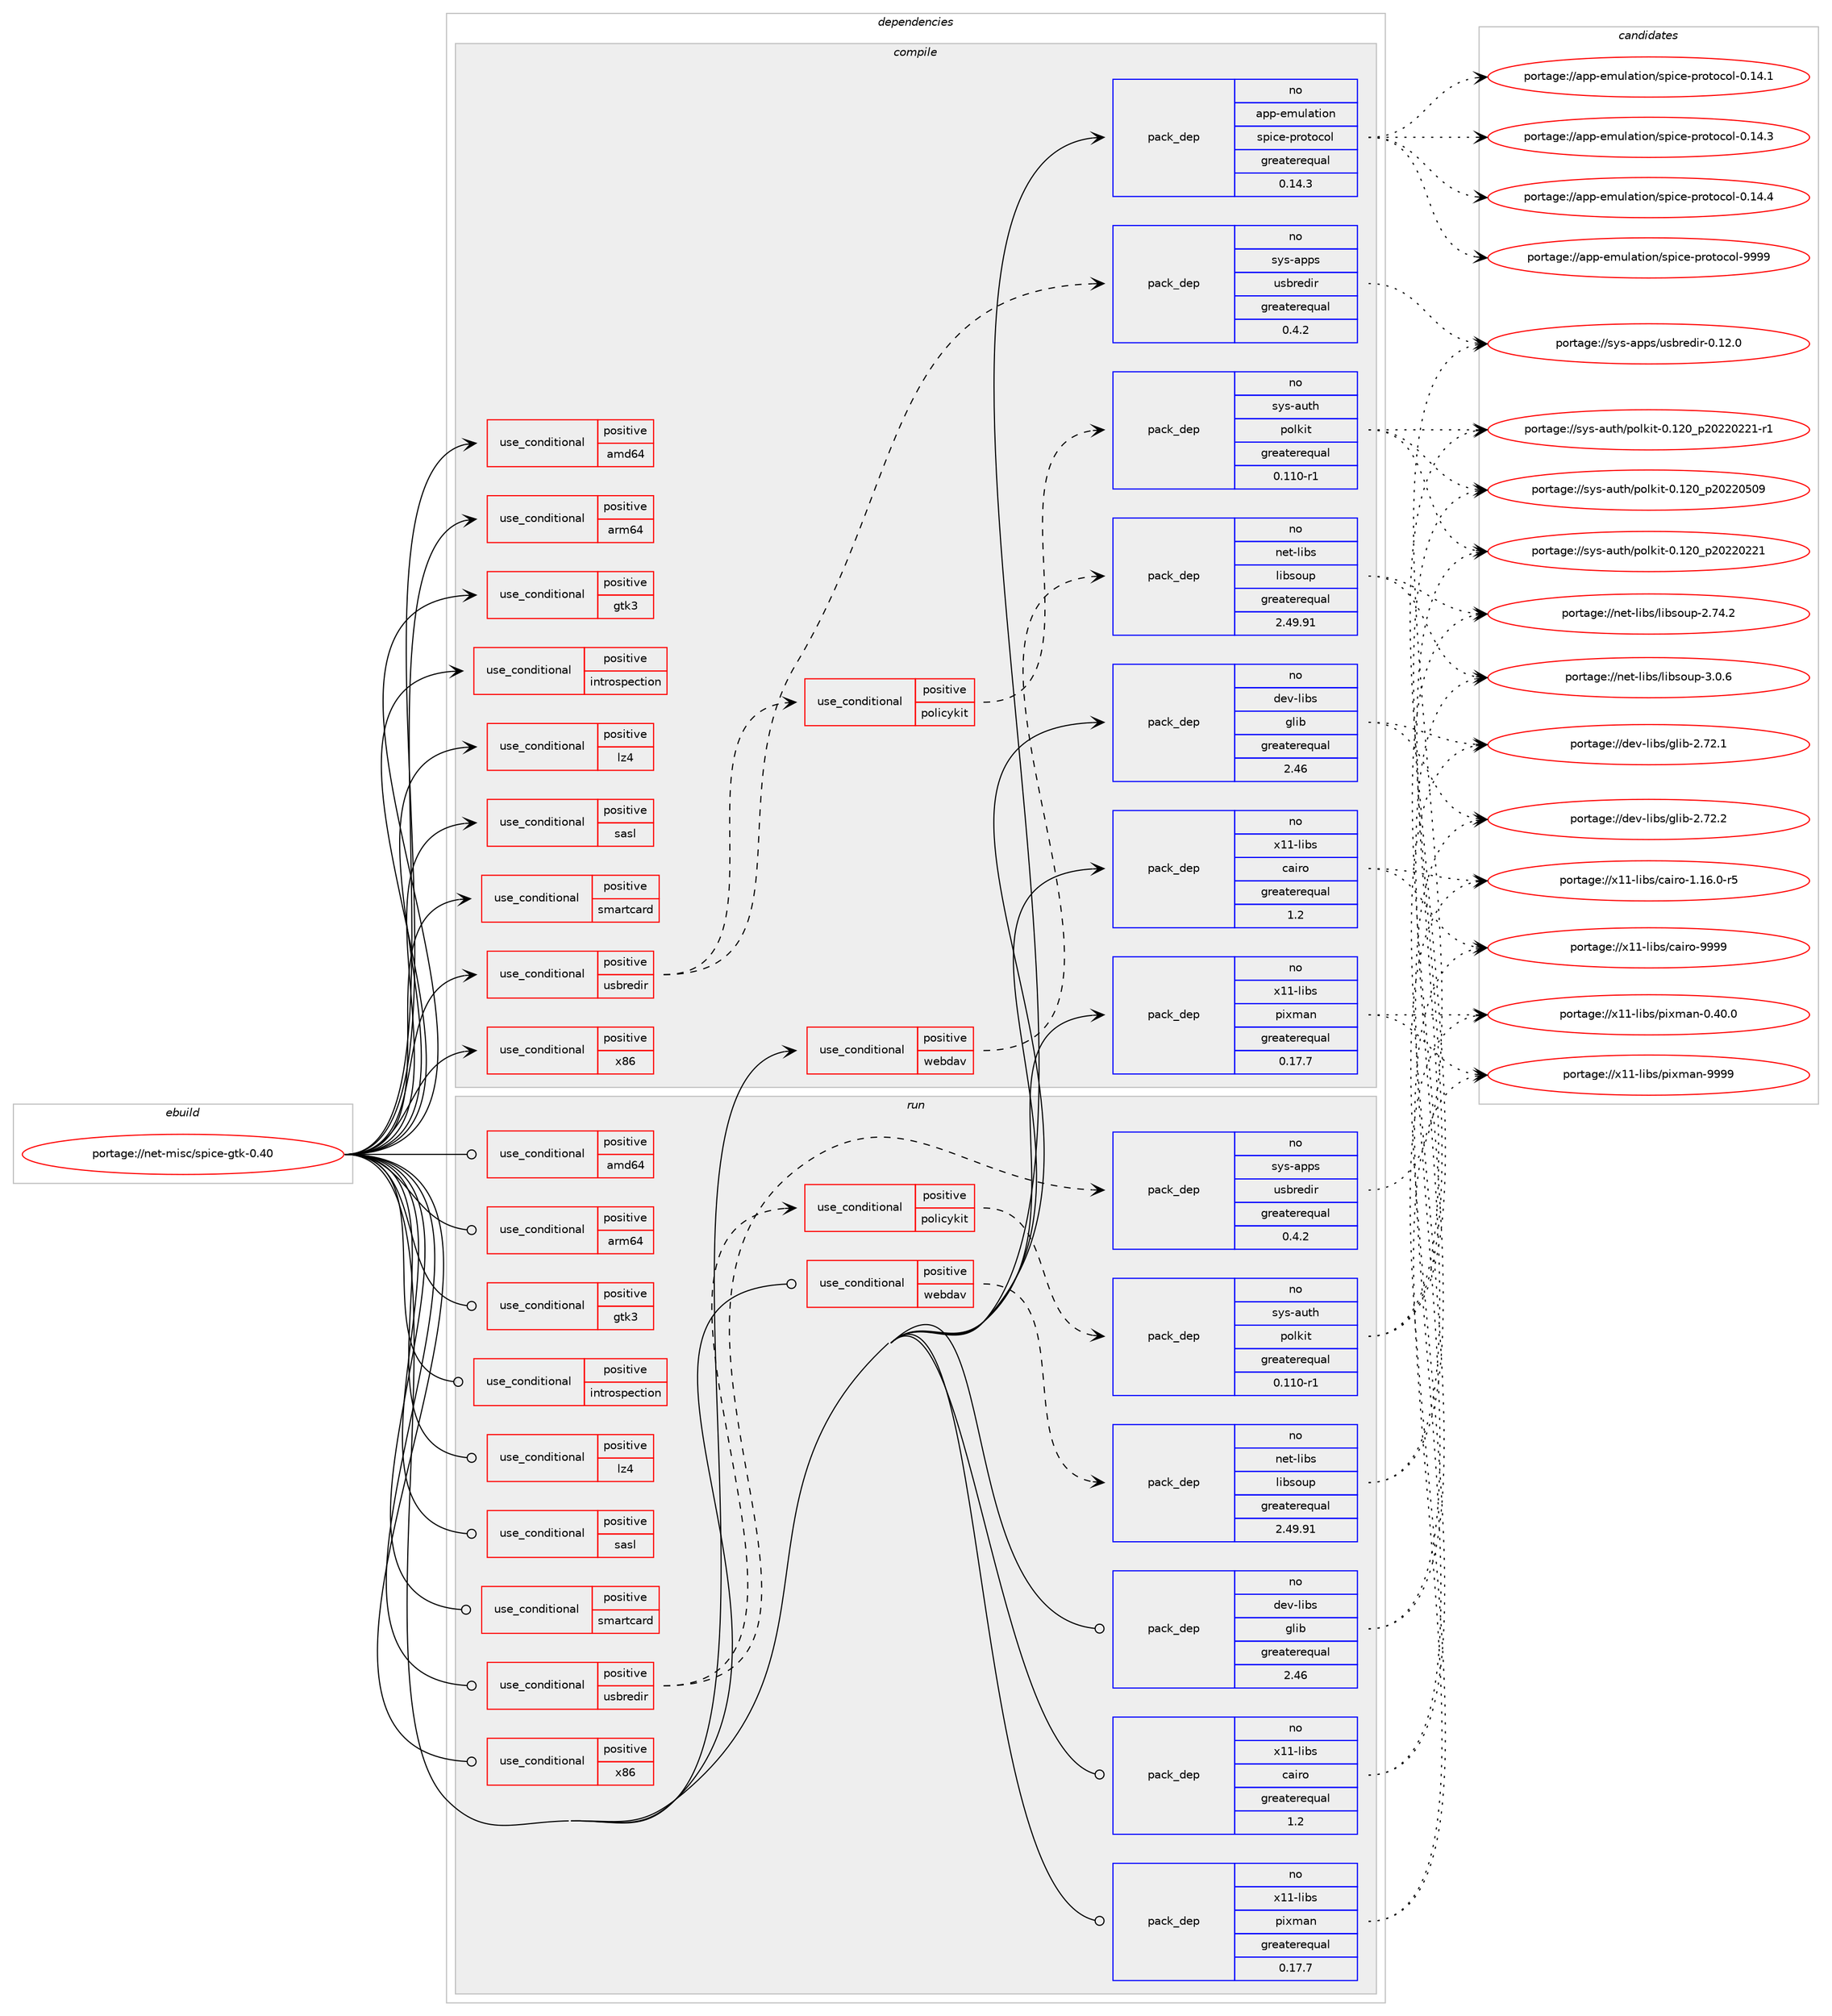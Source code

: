 digraph prolog {

# *************
# Graph options
# *************

newrank=true;
concentrate=true;
compound=true;
graph [rankdir=LR,fontname=Helvetica,fontsize=10,ranksep=1.5];#, ranksep=2.5, nodesep=0.2];
edge  [arrowhead=vee];
node  [fontname=Helvetica,fontsize=10];

# **********
# The ebuild
# **********

subgraph cluster_leftcol {
color=gray;
rank=same;
label=<<i>ebuild</i>>;
id [label="portage://net-misc/spice-gtk-0.40", color=red, width=4, href="../net-misc/spice-gtk-0.40.svg"];
}

# ****************
# The dependencies
# ****************

subgraph cluster_midcol {
color=gray;
label=<<i>dependencies</i>>;
subgraph cluster_compile {
fillcolor="#eeeeee";
style=filled;
label=<<i>compile</i>>;
subgraph cond1615 {
dependency2318 [label=<<TABLE BORDER="0" CELLBORDER="1" CELLSPACING="0" CELLPADDING="4"><TR><TD ROWSPAN="3" CELLPADDING="10">use_conditional</TD></TR><TR><TD>positive</TD></TR><TR><TD>amd64</TD></TR></TABLE>>, shape=none, color=red];
# *** BEGIN UNKNOWN DEPENDENCY TYPE (TODO) ***
# dependency2318 -> package_dependency(portage://net-misc/spice-gtk-0.40,install,no,x11-libs,libva,none,[,,],any_same_slot,[])
# *** END UNKNOWN DEPENDENCY TYPE (TODO) ***

}
id:e -> dependency2318:w [weight=20,style="solid",arrowhead="vee"];
subgraph cond1616 {
dependency2319 [label=<<TABLE BORDER="0" CELLBORDER="1" CELLSPACING="0" CELLPADDING="4"><TR><TD ROWSPAN="3" CELLPADDING="10">use_conditional</TD></TR><TR><TD>positive</TD></TR><TR><TD>arm64</TD></TR></TABLE>>, shape=none, color=red];
# *** BEGIN UNKNOWN DEPENDENCY TYPE (TODO) ***
# dependency2319 -> package_dependency(portage://net-misc/spice-gtk-0.40,install,no,x11-libs,libva,none,[,,],any_same_slot,[])
# *** END UNKNOWN DEPENDENCY TYPE (TODO) ***

}
id:e -> dependency2319:w [weight=20,style="solid",arrowhead="vee"];
subgraph cond1617 {
dependency2320 [label=<<TABLE BORDER="0" CELLBORDER="1" CELLSPACING="0" CELLPADDING="4"><TR><TD ROWSPAN="3" CELLPADDING="10">use_conditional</TD></TR><TR><TD>positive</TD></TR><TR><TD>gtk3</TD></TR></TABLE>>, shape=none, color=red];
# *** BEGIN UNKNOWN DEPENDENCY TYPE (TODO) ***
# dependency2320 -> package_dependency(portage://net-misc/spice-gtk-0.40,install,no,x11-libs,gtk+,none,[,,],[slot(3)],[use(optenable(introspection),none)])
# *** END UNKNOWN DEPENDENCY TYPE (TODO) ***

}
id:e -> dependency2320:w [weight=20,style="solid",arrowhead="vee"];
subgraph cond1618 {
dependency2321 [label=<<TABLE BORDER="0" CELLBORDER="1" CELLSPACING="0" CELLPADDING="4"><TR><TD ROWSPAN="3" CELLPADDING="10">use_conditional</TD></TR><TR><TD>positive</TD></TR><TR><TD>introspection</TD></TR></TABLE>>, shape=none, color=red];
# *** BEGIN UNKNOWN DEPENDENCY TYPE (TODO) ***
# dependency2321 -> package_dependency(portage://net-misc/spice-gtk-0.40,install,no,dev-libs,gobject-introspection,none,[,,],[],[])
# *** END UNKNOWN DEPENDENCY TYPE (TODO) ***

}
id:e -> dependency2321:w [weight=20,style="solid",arrowhead="vee"];
subgraph cond1619 {
dependency2322 [label=<<TABLE BORDER="0" CELLBORDER="1" CELLSPACING="0" CELLPADDING="4"><TR><TD ROWSPAN="3" CELLPADDING="10">use_conditional</TD></TR><TR><TD>positive</TD></TR><TR><TD>lz4</TD></TR></TABLE>>, shape=none, color=red];
# *** BEGIN UNKNOWN DEPENDENCY TYPE (TODO) ***
# dependency2322 -> package_dependency(portage://net-misc/spice-gtk-0.40,install,no,app-arch,lz4,none,[,,],[],[])
# *** END UNKNOWN DEPENDENCY TYPE (TODO) ***

}
id:e -> dependency2322:w [weight=20,style="solid",arrowhead="vee"];
subgraph cond1620 {
dependency2323 [label=<<TABLE BORDER="0" CELLBORDER="1" CELLSPACING="0" CELLPADDING="4"><TR><TD ROWSPAN="3" CELLPADDING="10">use_conditional</TD></TR><TR><TD>positive</TD></TR><TR><TD>sasl</TD></TR></TABLE>>, shape=none, color=red];
# *** BEGIN UNKNOWN DEPENDENCY TYPE (TODO) ***
# dependency2323 -> package_dependency(portage://net-misc/spice-gtk-0.40,install,no,dev-libs,cyrus-sasl,none,[,,],[],[])
# *** END UNKNOWN DEPENDENCY TYPE (TODO) ***

}
id:e -> dependency2323:w [weight=20,style="solid",arrowhead="vee"];
subgraph cond1621 {
dependency2324 [label=<<TABLE BORDER="0" CELLBORDER="1" CELLSPACING="0" CELLPADDING="4"><TR><TD ROWSPAN="3" CELLPADDING="10">use_conditional</TD></TR><TR><TD>positive</TD></TR><TR><TD>smartcard</TD></TR></TABLE>>, shape=none, color=red];
# *** BEGIN UNKNOWN DEPENDENCY TYPE (TODO) ***
# dependency2324 -> package_dependency(portage://net-misc/spice-gtk-0.40,install,no,app-emulation,qemu,none,[,,],[],[use(enable(smartcard),none)])
# *** END UNKNOWN DEPENDENCY TYPE (TODO) ***

}
id:e -> dependency2324:w [weight=20,style="solid",arrowhead="vee"];
subgraph cond1622 {
dependency2325 [label=<<TABLE BORDER="0" CELLBORDER="1" CELLSPACING="0" CELLPADDING="4"><TR><TD ROWSPAN="3" CELLPADDING="10">use_conditional</TD></TR><TR><TD>positive</TD></TR><TR><TD>usbredir</TD></TR></TABLE>>, shape=none, color=red];
# *** BEGIN UNKNOWN DEPENDENCY TYPE (TODO) ***
# dependency2325 -> package_dependency(portage://net-misc/spice-gtk-0.40,install,no,sys-apps,hwdata,none,[,,],[],[])
# *** END UNKNOWN DEPENDENCY TYPE (TODO) ***

subgraph pack694 {
dependency2326 [label=<<TABLE BORDER="0" CELLBORDER="1" CELLSPACING="0" CELLPADDING="4" WIDTH="220"><TR><TD ROWSPAN="6" CELLPADDING="30">pack_dep</TD></TR><TR><TD WIDTH="110">no</TD></TR><TR><TD>sys-apps</TD></TR><TR><TD>usbredir</TD></TR><TR><TD>greaterequal</TD></TR><TR><TD>0.4.2</TD></TR></TABLE>>, shape=none, color=blue];
}
dependency2325:e -> dependency2326:w [weight=20,style="dashed",arrowhead="vee"];
# *** BEGIN UNKNOWN DEPENDENCY TYPE (TODO) ***
# dependency2325 -> package_dependency(portage://net-misc/spice-gtk-0.40,install,no,virtual,libusb,none,[,,],[slot(1)],[])
# *** END UNKNOWN DEPENDENCY TYPE (TODO) ***

subgraph cond1623 {
dependency2327 [label=<<TABLE BORDER="0" CELLBORDER="1" CELLSPACING="0" CELLPADDING="4"><TR><TD ROWSPAN="3" CELLPADDING="10">use_conditional</TD></TR><TR><TD>positive</TD></TR><TR><TD>policykit</TD></TR></TABLE>>, shape=none, color=red];
# *** BEGIN UNKNOWN DEPENDENCY TYPE (TODO) ***
# dependency2327 -> package_dependency(portage://net-misc/spice-gtk-0.40,install,no,sys-apps,acl,none,[,,],[],[])
# *** END UNKNOWN DEPENDENCY TYPE (TODO) ***

subgraph pack695 {
dependency2328 [label=<<TABLE BORDER="0" CELLBORDER="1" CELLSPACING="0" CELLPADDING="4" WIDTH="220"><TR><TD ROWSPAN="6" CELLPADDING="30">pack_dep</TD></TR><TR><TD WIDTH="110">no</TD></TR><TR><TD>sys-auth</TD></TR><TR><TD>polkit</TD></TR><TR><TD>greaterequal</TD></TR><TR><TD>0.110-r1</TD></TR></TABLE>>, shape=none, color=blue];
}
dependency2327:e -> dependency2328:w [weight=20,style="dashed",arrowhead="vee"];
}
dependency2325:e -> dependency2327:w [weight=20,style="dashed",arrowhead="vee"];
}
id:e -> dependency2325:w [weight=20,style="solid",arrowhead="vee"];
subgraph cond1624 {
dependency2329 [label=<<TABLE BORDER="0" CELLBORDER="1" CELLSPACING="0" CELLPADDING="4"><TR><TD ROWSPAN="3" CELLPADDING="10">use_conditional</TD></TR><TR><TD>positive</TD></TR><TR><TD>webdav</TD></TR></TABLE>>, shape=none, color=red];
# *** BEGIN UNKNOWN DEPENDENCY TYPE (TODO) ***
# dependency2329 -> package_dependency(portage://net-misc/spice-gtk-0.40,install,no,net-libs,phodav,none,[,,],[slot(2.0)],[])
# *** END UNKNOWN DEPENDENCY TYPE (TODO) ***

subgraph pack696 {
dependency2330 [label=<<TABLE BORDER="0" CELLBORDER="1" CELLSPACING="0" CELLPADDING="4" WIDTH="220"><TR><TD ROWSPAN="6" CELLPADDING="30">pack_dep</TD></TR><TR><TD WIDTH="110">no</TD></TR><TR><TD>net-libs</TD></TR><TR><TD>libsoup</TD></TR><TR><TD>greaterequal</TD></TR><TR><TD>2.49.91</TD></TR></TABLE>>, shape=none, color=blue];
}
dependency2329:e -> dependency2330:w [weight=20,style="dashed",arrowhead="vee"];
}
id:e -> dependency2329:w [weight=20,style="solid",arrowhead="vee"];
subgraph cond1625 {
dependency2331 [label=<<TABLE BORDER="0" CELLBORDER="1" CELLSPACING="0" CELLPADDING="4"><TR><TD ROWSPAN="3" CELLPADDING="10">use_conditional</TD></TR><TR><TD>positive</TD></TR><TR><TD>x86</TD></TR></TABLE>>, shape=none, color=red];
# *** BEGIN UNKNOWN DEPENDENCY TYPE (TODO) ***
# dependency2331 -> package_dependency(portage://net-misc/spice-gtk-0.40,install,no,x11-libs,libva,none,[,,],any_same_slot,[])
# *** END UNKNOWN DEPENDENCY TYPE (TODO) ***

}
id:e -> dependency2331:w [weight=20,style="solid",arrowhead="vee"];
subgraph pack697 {
dependency2332 [label=<<TABLE BORDER="0" CELLBORDER="1" CELLSPACING="0" CELLPADDING="4" WIDTH="220"><TR><TD ROWSPAN="6" CELLPADDING="30">pack_dep</TD></TR><TR><TD WIDTH="110">no</TD></TR><TR><TD>app-emulation</TD></TR><TR><TD>spice-protocol</TD></TR><TR><TD>greaterequal</TD></TR><TR><TD>0.14.3</TD></TR></TABLE>>, shape=none, color=blue];
}
id:e -> dependency2332:w [weight=20,style="solid",arrowhead="vee"];
subgraph pack698 {
dependency2333 [label=<<TABLE BORDER="0" CELLBORDER="1" CELLSPACING="0" CELLPADDING="4" WIDTH="220"><TR><TD ROWSPAN="6" CELLPADDING="30">pack_dep</TD></TR><TR><TD WIDTH="110">no</TD></TR><TR><TD>dev-libs</TD></TR><TR><TD>glib</TD></TR><TR><TD>greaterequal</TD></TR><TR><TD>2.46</TD></TR></TABLE>>, shape=none, color=blue];
}
id:e -> dependency2333:w [weight=20,style="solid",arrowhead="vee"];
# *** BEGIN UNKNOWN DEPENDENCY TYPE (TODO) ***
# id -> package_dependency(portage://net-misc/spice-gtk-0.40,install,no,dev-libs,json-glib,none,[,,],[slot(0),equal],[])
# *** END UNKNOWN DEPENDENCY TYPE (TODO) ***

# *** BEGIN UNKNOWN DEPENDENCY TYPE (TODO) ***
# id -> package_dependency(portage://net-misc/spice-gtk-0.40,install,no,dev-libs,openssl,none,[,,],any_same_slot,[])
# *** END UNKNOWN DEPENDENCY TYPE (TODO) ***

# *** BEGIN UNKNOWN DEPENDENCY TYPE (TODO) ***
# id -> package_dependency(portage://net-misc/spice-gtk-0.40,install,no,media-libs,gst-plugins-base,none,[,,],[slot(1.0)],[])
# *** END UNKNOWN DEPENDENCY TYPE (TODO) ***

# *** BEGIN UNKNOWN DEPENDENCY TYPE (TODO) ***
# id -> package_dependency(portage://net-misc/spice-gtk-0.40,install,no,media-libs,gst-plugins-good,none,[,,],[slot(1.0)],[])
# *** END UNKNOWN DEPENDENCY TYPE (TODO) ***

# *** BEGIN UNKNOWN DEPENDENCY TYPE (TODO) ***
# id -> package_dependency(portage://net-misc/spice-gtk-0.40,install,no,media-libs,gstreamer,none,[,,],[slot(1.0)],[use(optenable(introspection),none)])
# *** END UNKNOWN DEPENDENCY TYPE (TODO) ***

# *** BEGIN UNKNOWN DEPENDENCY TYPE (TODO) ***
# id -> package_dependency(portage://net-misc/spice-gtk-0.40,install,no,media-libs,libjpeg-turbo,none,[,,],any_same_slot,[])
# *** END UNKNOWN DEPENDENCY TYPE (TODO) ***

# *** BEGIN UNKNOWN DEPENDENCY TYPE (TODO) ***
# id -> package_dependency(portage://net-misc/spice-gtk-0.40,install,no,media-libs,opus,none,[,,],[],[])
# *** END UNKNOWN DEPENDENCY TYPE (TODO) ***

# *** BEGIN UNKNOWN DEPENDENCY TYPE (TODO) ***
# id -> package_dependency(portage://net-misc/spice-gtk-0.40,install,no,sys-libs,zlib,none,[,,],[],[])
# *** END UNKNOWN DEPENDENCY TYPE (TODO) ***

subgraph pack699 {
dependency2334 [label=<<TABLE BORDER="0" CELLBORDER="1" CELLSPACING="0" CELLPADDING="4" WIDTH="220"><TR><TD ROWSPAN="6" CELLPADDING="30">pack_dep</TD></TR><TR><TD WIDTH="110">no</TD></TR><TR><TD>x11-libs</TD></TR><TR><TD>cairo</TD></TR><TR><TD>greaterequal</TD></TR><TR><TD>1.2</TD></TR></TABLE>>, shape=none, color=blue];
}
id:e -> dependency2334:w [weight=20,style="solid",arrowhead="vee"];
# *** BEGIN UNKNOWN DEPENDENCY TYPE (TODO) ***
# id -> package_dependency(portage://net-misc/spice-gtk-0.40,install,no,x11-libs,libX11,none,[,,],[],[])
# *** END UNKNOWN DEPENDENCY TYPE (TODO) ***

subgraph pack700 {
dependency2335 [label=<<TABLE BORDER="0" CELLBORDER="1" CELLSPACING="0" CELLPADDING="4" WIDTH="220"><TR><TD ROWSPAN="6" CELLPADDING="30">pack_dep</TD></TR><TR><TD WIDTH="110">no</TD></TR><TR><TD>x11-libs</TD></TR><TR><TD>pixman</TD></TR><TR><TD>greaterequal</TD></TR><TR><TD>0.17.7</TD></TR></TABLE>>, shape=none, color=blue];
}
id:e -> dependency2335:w [weight=20,style="solid",arrowhead="vee"];
}
subgraph cluster_compileandrun {
fillcolor="#eeeeee";
style=filled;
label=<<i>compile and run</i>>;
}
subgraph cluster_run {
fillcolor="#eeeeee";
style=filled;
label=<<i>run</i>>;
subgraph cond1626 {
dependency2336 [label=<<TABLE BORDER="0" CELLBORDER="1" CELLSPACING="0" CELLPADDING="4"><TR><TD ROWSPAN="3" CELLPADDING="10">use_conditional</TD></TR><TR><TD>positive</TD></TR><TR><TD>amd64</TD></TR></TABLE>>, shape=none, color=red];
# *** BEGIN UNKNOWN DEPENDENCY TYPE (TODO) ***
# dependency2336 -> package_dependency(portage://net-misc/spice-gtk-0.40,run,no,x11-libs,libva,none,[,,],any_same_slot,[])
# *** END UNKNOWN DEPENDENCY TYPE (TODO) ***

}
id:e -> dependency2336:w [weight=20,style="solid",arrowhead="odot"];
subgraph cond1627 {
dependency2337 [label=<<TABLE BORDER="0" CELLBORDER="1" CELLSPACING="0" CELLPADDING="4"><TR><TD ROWSPAN="3" CELLPADDING="10">use_conditional</TD></TR><TR><TD>positive</TD></TR><TR><TD>arm64</TD></TR></TABLE>>, shape=none, color=red];
# *** BEGIN UNKNOWN DEPENDENCY TYPE (TODO) ***
# dependency2337 -> package_dependency(portage://net-misc/spice-gtk-0.40,run,no,x11-libs,libva,none,[,,],any_same_slot,[])
# *** END UNKNOWN DEPENDENCY TYPE (TODO) ***

}
id:e -> dependency2337:w [weight=20,style="solid",arrowhead="odot"];
subgraph cond1628 {
dependency2338 [label=<<TABLE BORDER="0" CELLBORDER="1" CELLSPACING="0" CELLPADDING="4"><TR><TD ROWSPAN="3" CELLPADDING="10">use_conditional</TD></TR><TR><TD>positive</TD></TR><TR><TD>gtk3</TD></TR></TABLE>>, shape=none, color=red];
# *** BEGIN UNKNOWN DEPENDENCY TYPE (TODO) ***
# dependency2338 -> package_dependency(portage://net-misc/spice-gtk-0.40,run,no,x11-libs,gtk+,none,[,,],[slot(3)],[use(optenable(introspection),none)])
# *** END UNKNOWN DEPENDENCY TYPE (TODO) ***

}
id:e -> dependency2338:w [weight=20,style="solid",arrowhead="odot"];
subgraph cond1629 {
dependency2339 [label=<<TABLE BORDER="0" CELLBORDER="1" CELLSPACING="0" CELLPADDING="4"><TR><TD ROWSPAN="3" CELLPADDING="10">use_conditional</TD></TR><TR><TD>positive</TD></TR><TR><TD>introspection</TD></TR></TABLE>>, shape=none, color=red];
# *** BEGIN UNKNOWN DEPENDENCY TYPE (TODO) ***
# dependency2339 -> package_dependency(portage://net-misc/spice-gtk-0.40,run,no,dev-libs,gobject-introspection,none,[,,],[],[])
# *** END UNKNOWN DEPENDENCY TYPE (TODO) ***

}
id:e -> dependency2339:w [weight=20,style="solid",arrowhead="odot"];
subgraph cond1630 {
dependency2340 [label=<<TABLE BORDER="0" CELLBORDER="1" CELLSPACING="0" CELLPADDING="4"><TR><TD ROWSPAN="3" CELLPADDING="10">use_conditional</TD></TR><TR><TD>positive</TD></TR><TR><TD>lz4</TD></TR></TABLE>>, shape=none, color=red];
# *** BEGIN UNKNOWN DEPENDENCY TYPE (TODO) ***
# dependency2340 -> package_dependency(portage://net-misc/spice-gtk-0.40,run,no,app-arch,lz4,none,[,,],[],[])
# *** END UNKNOWN DEPENDENCY TYPE (TODO) ***

}
id:e -> dependency2340:w [weight=20,style="solid",arrowhead="odot"];
subgraph cond1631 {
dependency2341 [label=<<TABLE BORDER="0" CELLBORDER="1" CELLSPACING="0" CELLPADDING="4"><TR><TD ROWSPAN="3" CELLPADDING="10">use_conditional</TD></TR><TR><TD>positive</TD></TR><TR><TD>sasl</TD></TR></TABLE>>, shape=none, color=red];
# *** BEGIN UNKNOWN DEPENDENCY TYPE (TODO) ***
# dependency2341 -> package_dependency(portage://net-misc/spice-gtk-0.40,run,no,dev-libs,cyrus-sasl,none,[,,],[],[])
# *** END UNKNOWN DEPENDENCY TYPE (TODO) ***

}
id:e -> dependency2341:w [weight=20,style="solid",arrowhead="odot"];
subgraph cond1632 {
dependency2342 [label=<<TABLE BORDER="0" CELLBORDER="1" CELLSPACING="0" CELLPADDING="4"><TR><TD ROWSPAN="3" CELLPADDING="10">use_conditional</TD></TR><TR><TD>positive</TD></TR><TR><TD>smartcard</TD></TR></TABLE>>, shape=none, color=red];
# *** BEGIN UNKNOWN DEPENDENCY TYPE (TODO) ***
# dependency2342 -> package_dependency(portage://net-misc/spice-gtk-0.40,run,no,app-emulation,qemu,none,[,,],[],[use(enable(smartcard),none)])
# *** END UNKNOWN DEPENDENCY TYPE (TODO) ***

}
id:e -> dependency2342:w [weight=20,style="solid",arrowhead="odot"];
subgraph cond1633 {
dependency2343 [label=<<TABLE BORDER="0" CELLBORDER="1" CELLSPACING="0" CELLPADDING="4"><TR><TD ROWSPAN="3" CELLPADDING="10">use_conditional</TD></TR><TR><TD>positive</TD></TR><TR><TD>usbredir</TD></TR></TABLE>>, shape=none, color=red];
# *** BEGIN UNKNOWN DEPENDENCY TYPE (TODO) ***
# dependency2343 -> package_dependency(portage://net-misc/spice-gtk-0.40,run,no,sys-apps,hwdata,none,[,,],[],[])
# *** END UNKNOWN DEPENDENCY TYPE (TODO) ***

subgraph pack701 {
dependency2344 [label=<<TABLE BORDER="0" CELLBORDER="1" CELLSPACING="0" CELLPADDING="4" WIDTH="220"><TR><TD ROWSPAN="6" CELLPADDING="30">pack_dep</TD></TR><TR><TD WIDTH="110">no</TD></TR><TR><TD>sys-apps</TD></TR><TR><TD>usbredir</TD></TR><TR><TD>greaterequal</TD></TR><TR><TD>0.4.2</TD></TR></TABLE>>, shape=none, color=blue];
}
dependency2343:e -> dependency2344:w [weight=20,style="dashed",arrowhead="vee"];
# *** BEGIN UNKNOWN DEPENDENCY TYPE (TODO) ***
# dependency2343 -> package_dependency(portage://net-misc/spice-gtk-0.40,run,no,virtual,libusb,none,[,,],[slot(1)],[])
# *** END UNKNOWN DEPENDENCY TYPE (TODO) ***

subgraph cond1634 {
dependency2345 [label=<<TABLE BORDER="0" CELLBORDER="1" CELLSPACING="0" CELLPADDING="4"><TR><TD ROWSPAN="3" CELLPADDING="10">use_conditional</TD></TR><TR><TD>positive</TD></TR><TR><TD>policykit</TD></TR></TABLE>>, shape=none, color=red];
# *** BEGIN UNKNOWN DEPENDENCY TYPE (TODO) ***
# dependency2345 -> package_dependency(portage://net-misc/spice-gtk-0.40,run,no,sys-apps,acl,none,[,,],[],[])
# *** END UNKNOWN DEPENDENCY TYPE (TODO) ***

subgraph pack702 {
dependency2346 [label=<<TABLE BORDER="0" CELLBORDER="1" CELLSPACING="0" CELLPADDING="4" WIDTH="220"><TR><TD ROWSPAN="6" CELLPADDING="30">pack_dep</TD></TR><TR><TD WIDTH="110">no</TD></TR><TR><TD>sys-auth</TD></TR><TR><TD>polkit</TD></TR><TR><TD>greaterequal</TD></TR><TR><TD>0.110-r1</TD></TR></TABLE>>, shape=none, color=blue];
}
dependency2345:e -> dependency2346:w [weight=20,style="dashed",arrowhead="vee"];
}
dependency2343:e -> dependency2345:w [weight=20,style="dashed",arrowhead="vee"];
}
id:e -> dependency2343:w [weight=20,style="solid",arrowhead="odot"];
subgraph cond1635 {
dependency2347 [label=<<TABLE BORDER="0" CELLBORDER="1" CELLSPACING="0" CELLPADDING="4"><TR><TD ROWSPAN="3" CELLPADDING="10">use_conditional</TD></TR><TR><TD>positive</TD></TR><TR><TD>webdav</TD></TR></TABLE>>, shape=none, color=red];
# *** BEGIN UNKNOWN DEPENDENCY TYPE (TODO) ***
# dependency2347 -> package_dependency(portage://net-misc/spice-gtk-0.40,run,no,net-libs,phodav,none,[,,],[slot(2.0)],[])
# *** END UNKNOWN DEPENDENCY TYPE (TODO) ***

subgraph pack703 {
dependency2348 [label=<<TABLE BORDER="0" CELLBORDER="1" CELLSPACING="0" CELLPADDING="4" WIDTH="220"><TR><TD ROWSPAN="6" CELLPADDING="30">pack_dep</TD></TR><TR><TD WIDTH="110">no</TD></TR><TR><TD>net-libs</TD></TR><TR><TD>libsoup</TD></TR><TR><TD>greaterequal</TD></TR><TR><TD>2.49.91</TD></TR></TABLE>>, shape=none, color=blue];
}
dependency2347:e -> dependency2348:w [weight=20,style="dashed",arrowhead="vee"];
}
id:e -> dependency2347:w [weight=20,style="solid",arrowhead="odot"];
subgraph cond1636 {
dependency2349 [label=<<TABLE BORDER="0" CELLBORDER="1" CELLSPACING="0" CELLPADDING="4"><TR><TD ROWSPAN="3" CELLPADDING="10">use_conditional</TD></TR><TR><TD>positive</TD></TR><TR><TD>x86</TD></TR></TABLE>>, shape=none, color=red];
# *** BEGIN UNKNOWN DEPENDENCY TYPE (TODO) ***
# dependency2349 -> package_dependency(portage://net-misc/spice-gtk-0.40,run,no,x11-libs,libva,none,[,,],any_same_slot,[])
# *** END UNKNOWN DEPENDENCY TYPE (TODO) ***

}
id:e -> dependency2349:w [weight=20,style="solid",arrowhead="odot"];
subgraph pack704 {
dependency2350 [label=<<TABLE BORDER="0" CELLBORDER="1" CELLSPACING="0" CELLPADDING="4" WIDTH="220"><TR><TD ROWSPAN="6" CELLPADDING="30">pack_dep</TD></TR><TR><TD WIDTH="110">no</TD></TR><TR><TD>dev-libs</TD></TR><TR><TD>glib</TD></TR><TR><TD>greaterequal</TD></TR><TR><TD>2.46</TD></TR></TABLE>>, shape=none, color=blue];
}
id:e -> dependency2350:w [weight=20,style="solid",arrowhead="odot"];
# *** BEGIN UNKNOWN DEPENDENCY TYPE (TODO) ***
# id -> package_dependency(portage://net-misc/spice-gtk-0.40,run,no,dev-libs,json-glib,none,[,,],[slot(0),equal],[])
# *** END UNKNOWN DEPENDENCY TYPE (TODO) ***

# *** BEGIN UNKNOWN DEPENDENCY TYPE (TODO) ***
# id -> package_dependency(portage://net-misc/spice-gtk-0.40,run,no,dev-libs,openssl,none,[,,],any_same_slot,[])
# *** END UNKNOWN DEPENDENCY TYPE (TODO) ***

# *** BEGIN UNKNOWN DEPENDENCY TYPE (TODO) ***
# id -> package_dependency(portage://net-misc/spice-gtk-0.40,run,no,media-libs,gst-plugins-base,none,[,,],[slot(1.0)],[])
# *** END UNKNOWN DEPENDENCY TYPE (TODO) ***

# *** BEGIN UNKNOWN DEPENDENCY TYPE (TODO) ***
# id -> package_dependency(portage://net-misc/spice-gtk-0.40,run,no,media-libs,gst-plugins-good,none,[,,],[slot(1.0)],[])
# *** END UNKNOWN DEPENDENCY TYPE (TODO) ***

# *** BEGIN UNKNOWN DEPENDENCY TYPE (TODO) ***
# id -> package_dependency(portage://net-misc/spice-gtk-0.40,run,no,media-libs,gstreamer,none,[,,],[slot(1.0)],[use(optenable(introspection),none)])
# *** END UNKNOWN DEPENDENCY TYPE (TODO) ***

# *** BEGIN UNKNOWN DEPENDENCY TYPE (TODO) ***
# id -> package_dependency(portage://net-misc/spice-gtk-0.40,run,no,media-libs,libjpeg-turbo,none,[,,],any_same_slot,[])
# *** END UNKNOWN DEPENDENCY TYPE (TODO) ***

# *** BEGIN UNKNOWN DEPENDENCY TYPE (TODO) ***
# id -> package_dependency(portage://net-misc/spice-gtk-0.40,run,no,media-libs,opus,none,[,,],[],[])
# *** END UNKNOWN DEPENDENCY TYPE (TODO) ***

# *** BEGIN UNKNOWN DEPENDENCY TYPE (TODO) ***
# id -> package_dependency(portage://net-misc/spice-gtk-0.40,run,no,sys-libs,zlib,none,[,,],[],[])
# *** END UNKNOWN DEPENDENCY TYPE (TODO) ***

subgraph pack705 {
dependency2351 [label=<<TABLE BORDER="0" CELLBORDER="1" CELLSPACING="0" CELLPADDING="4" WIDTH="220"><TR><TD ROWSPAN="6" CELLPADDING="30">pack_dep</TD></TR><TR><TD WIDTH="110">no</TD></TR><TR><TD>x11-libs</TD></TR><TR><TD>cairo</TD></TR><TR><TD>greaterequal</TD></TR><TR><TD>1.2</TD></TR></TABLE>>, shape=none, color=blue];
}
id:e -> dependency2351:w [weight=20,style="solid",arrowhead="odot"];
# *** BEGIN UNKNOWN DEPENDENCY TYPE (TODO) ***
# id -> package_dependency(portage://net-misc/spice-gtk-0.40,run,no,x11-libs,libX11,none,[,,],[],[])
# *** END UNKNOWN DEPENDENCY TYPE (TODO) ***

subgraph pack706 {
dependency2352 [label=<<TABLE BORDER="0" CELLBORDER="1" CELLSPACING="0" CELLPADDING="4" WIDTH="220"><TR><TD ROWSPAN="6" CELLPADDING="30">pack_dep</TD></TR><TR><TD WIDTH="110">no</TD></TR><TR><TD>x11-libs</TD></TR><TR><TD>pixman</TD></TR><TR><TD>greaterequal</TD></TR><TR><TD>0.17.7</TD></TR></TABLE>>, shape=none, color=blue];
}
id:e -> dependency2352:w [weight=20,style="solid",arrowhead="odot"];
}
}

# **************
# The candidates
# **************

subgraph cluster_choices {
rank=same;
color=gray;
label=<<i>candidates</i>>;

subgraph choice694 {
color=black;
nodesep=1;
choice1151211154597112112115471171159811410110010511445484649504648 [label="portage://sys-apps/usbredir-0.12.0", color=red, width=4,href="../sys-apps/usbredir-0.12.0.svg"];
dependency2326:e -> choice1151211154597112112115471171159811410110010511445484649504648:w [style=dotted,weight="100"];
}
subgraph choice695 {
color=black;
nodesep=1;
choice115121115459711711610447112111108107105116454846495048951125048505048505049 [label="portage://sys-auth/polkit-0.120_p20220221", color=red, width=4,href="../sys-auth/polkit-0.120_p20220221.svg"];
choice1151211154597117116104471121111081071051164548464950489511250485050485050494511449 [label="portage://sys-auth/polkit-0.120_p20220221-r1", color=red, width=4,href="../sys-auth/polkit-0.120_p20220221-r1.svg"];
choice115121115459711711610447112111108107105116454846495048951125048505048534857 [label="portage://sys-auth/polkit-0.120_p20220509", color=red, width=4,href="../sys-auth/polkit-0.120_p20220509.svg"];
dependency2328:e -> choice115121115459711711610447112111108107105116454846495048951125048505048505049:w [style=dotted,weight="100"];
dependency2328:e -> choice1151211154597117116104471121111081071051164548464950489511250485050485050494511449:w [style=dotted,weight="100"];
dependency2328:e -> choice115121115459711711610447112111108107105116454846495048951125048505048534857:w [style=dotted,weight="100"];
}
subgraph choice696 {
color=black;
nodesep=1;
choice1101011164510810598115471081059811511111711245504655524650 [label="portage://net-libs/libsoup-2.74.2", color=red, width=4,href="../net-libs/libsoup-2.74.2.svg"];
choice11010111645108105981154710810598115111117112455146484654 [label="portage://net-libs/libsoup-3.0.6", color=red, width=4,href="../net-libs/libsoup-3.0.6.svg"];
dependency2330:e -> choice1101011164510810598115471081059811511111711245504655524650:w [style=dotted,weight="100"];
dependency2330:e -> choice11010111645108105981154710810598115111117112455146484654:w [style=dotted,weight="100"];
}
subgraph choice697 {
color=black;
nodesep=1;
choice9711211245101109117108971161051111104711511210599101451121141111161119911110845484649524649 [label="portage://app-emulation/spice-protocol-0.14.1", color=red, width=4,href="../app-emulation/spice-protocol-0.14.1.svg"];
choice9711211245101109117108971161051111104711511210599101451121141111161119911110845484649524651 [label="portage://app-emulation/spice-protocol-0.14.3", color=red, width=4,href="../app-emulation/spice-protocol-0.14.3.svg"];
choice9711211245101109117108971161051111104711511210599101451121141111161119911110845484649524652 [label="portage://app-emulation/spice-protocol-0.14.4", color=red, width=4,href="../app-emulation/spice-protocol-0.14.4.svg"];
choice971121124510110911710897116105111110471151121059910145112114111116111991111084557575757 [label="portage://app-emulation/spice-protocol-9999", color=red, width=4,href="../app-emulation/spice-protocol-9999.svg"];
dependency2332:e -> choice9711211245101109117108971161051111104711511210599101451121141111161119911110845484649524649:w [style=dotted,weight="100"];
dependency2332:e -> choice9711211245101109117108971161051111104711511210599101451121141111161119911110845484649524651:w [style=dotted,weight="100"];
dependency2332:e -> choice9711211245101109117108971161051111104711511210599101451121141111161119911110845484649524652:w [style=dotted,weight="100"];
dependency2332:e -> choice971121124510110911710897116105111110471151121059910145112114111116111991111084557575757:w [style=dotted,weight="100"];
}
subgraph choice698 {
color=black;
nodesep=1;
choice1001011184510810598115471031081059845504655504649 [label="portage://dev-libs/glib-2.72.1", color=red, width=4,href="../dev-libs/glib-2.72.1.svg"];
choice1001011184510810598115471031081059845504655504650 [label="portage://dev-libs/glib-2.72.2", color=red, width=4,href="../dev-libs/glib-2.72.2.svg"];
dependency2333:e -> choice1001011184510810598115471031081059845504655504649:w [style=dotted,weight="100"];
dependency2333:e -> choice1001011184510810598115471031081059845504655504650:w [style=dotted,weight="100"];
}
subgraph choice699 {
color=black;
nodesep=1;
choice12049494510810598115479997105114111454946495446484511453 [label="portage://x11-libs/cairo-1.16.0-r5", color=red, width=4,href="../x11-libs/cairo-1.16.0-r5.svg"];
choice120494945108105981154799971051141114557575757 [label="portage://x11-libs/cairo-9999", color=red, width=4,href="../x11-libs/cairo-9999.svg"];
dependency2334:e -> choice12049494510810598115479997105114111454946495446484511453:w [style=dotted,weight="100"];
dependency2334:e -> choice120494945108105981154799971051141114557575757:w [style=dotted,weight="100"];
}
subgraph choice700 {
color=black;
nodesep=1;
choice12049494510810598115471121051201099711045484652484648 [label="portage://x11-libs/pixman-0.40.0", color=red, width=4,href="../x11-libs/pixman-0.40.0.svg"];
choice1204949451081059811547112105120109971104557575757 [label="portage://x11-libs/pixman-9999", color=red, width=4,href="../x11-libs/pixman-9999.svg"];
dependency2335:e -> choice12049494510810598115471121051201099711045484652484648:w [style=dotted,weight="100"];
dependency2335:e -> choice1204949451081059811547112105120109971104557575757:w [style=dotted,weight="100"];
}
subgraph choice701 {
color=black;
nodesep=1;
choice1151211154597112112115471171159811410110010511445484649504648 [label="portage://sys-apps/usbredir-0.12.0", color=red, width=4,href="../sys-apps/usbredir-0.12.0.svg"];
dependency2344:e -> choice1151211154597112112115471171159811410110010511445484649504648:w [style=dotted,weight="100"];
}
subgraph choice702 {
color=black;
nodesep=1;
choice115121115459711711610447112111108107105116454846495048951125048505048505049 [label="portage://sys-auth/polkit-0.120_p20220221", color=red, width=4,href="../sys-auth/polkit-0.120_p20220221.svg"];
choice1151211154597117116104471121111081071051164548464950489511250485050485050494511449 [label="portage://sys-auth/polkit-0.120_p20220221-r1", color=red, width=4,href="../sys-auth/polkit-0.120_p20220221-r1.svg"];
choice115121115459711711610447112111108107105116454846495048951125048505048534857 [label="portage://sys-auth/polkit-0.120_p20220509", color=red, width=4,href="../sys-auth/polkit-0.120_p20220509.svg"];
dependency2346:e -> choice115121115459711711610447112111108107105116454846495048951125048505048505049:w [style=dotted,weight="100"];
dependency2346:e -> choice1151211154597117116104471121111081071051164548464950489511250485050485050494511449:w [style=dotted,weight="100"];
dependency2346:e -> choice115121115459711711610447112111108107105116454846495048951125048505048534857:w [style=dotted,weight="100"];
}
subgraph choice703 {
color=black;
nodesep=1;
choice1101011164510810598115471081059811511111711245504655524650 [label="portage://net-libs/libsoup-2.74.2", color=red, width=4,href="../net-libs/libsoup-2.74.2.svg"];
choice11010111645108105981154710810598115111117112455146484654 [label="portage://net-libs/libsoup-3.0.6", color=red, width=4,href="../net-libs/libsoup-3.0.6.svg"];
dependency2348:e -> choice1101011164510810598115471081059811511111711245504655524650:w [style=dotted,weight="100"];
dependency2348:e -> choice11010111645108105981154710810598115111117112455146484654:w [style=dotted,weight="100"];
}
subgraph choice704 {
color=black;
nodesep=1;
choice1001011184510810598115471031081059845504655504649 [label="portage://dev-libs/glib-2.72.1", color=red, width=4,href="../dev-libs/glib-2.72.1.svg"];
choice1001011184510810598115471031081059845504655504650 [label="portage://dev-libs/glib-2.72.2", color=red, width=4,href="../dev-libs/glib-2.72.2.svg"];
dependency2350:e -> choice1001011184510810598115471031081059845504655504649:w [style=dotted,weight="100"];
dependency2350:e -> choice1001011184510810598115471031081059845504655504650:w [style=dotted,weight="100"];
}
subgraph choice705 {
color=black;
nodesep=1;
choice12049494510810598115479997105114111454946495446484511453 [label="portage://x11-libs/cairo-1.16.0-r5", color=red, width=4,href="../x11-libs/cairo-1.16.0-r5.svg"];
choice120494945108105981154799971051141114557575757 [label="portage://x11-libs/cairo-9999", color=red, width=4,href="../x11-libs/cairo-9999.svg"];
dependency2351:e -> choice12049494510810598115479997105114111454946495446484511453:w [style=dotted,weight="100"];
dependency2351:e -> choice120494945108105981154799971051141114557575757:w [style=dotted,weight="100"];
}
subgraph choice706 {
color=black;
nodesep=1;
choice12049494510810598115471121051201099711045484652484648 [label="portage://x11-libs/pixman-0.40.0", color=red, width=4,href="../x11-libs/pixman-0.40.0.svg"];
choice1204949451081059811547112105120109971104557575757 [label="portage://x11-libs/pixman-9999", color=red, width=4,href="../x11-libs/pixman-9999.svg"];
dependency2352:e -> choice12049494510810598115471121051201099711045484652484648:w [style=dotted,weight="100"];
dependency2352:e -> choice1204949451081059811547112105120109971104557575757:w [style=dotted,weight="100"];
}
}

}
